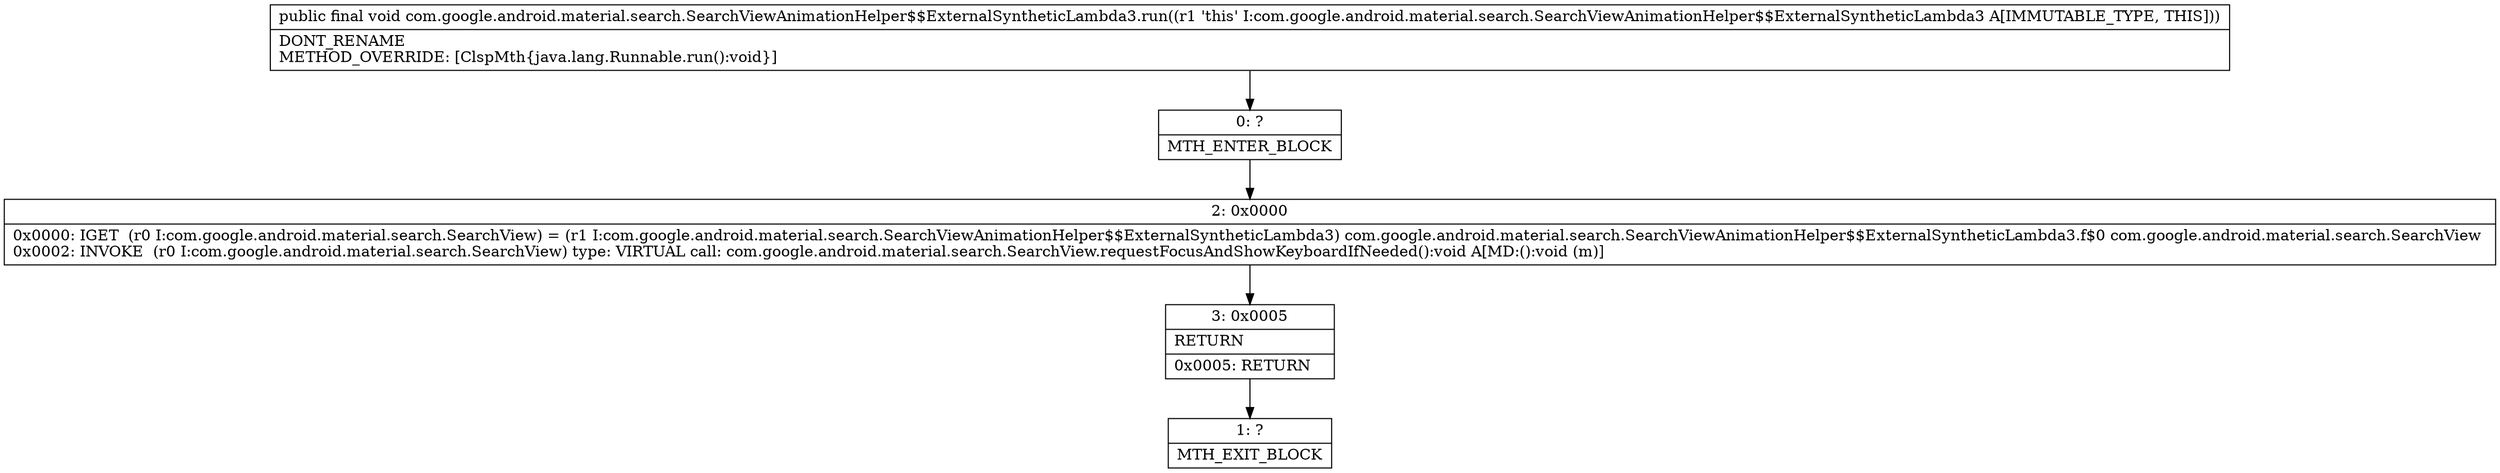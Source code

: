 digraph "CFG forcom.google.android.material.search.SearchViewAnimationHelper$$ExternalSyntheticLambda3.run()V" {
Node_0 [shape=record,label="{0\:\ ?|MTH_ENTER_BLOCK\l}"];
Node_2 [shape=record,label="{2\:\ 0x0000|0x0000: IGET  (r0 I:com.google.android.material.search.SearchView) = (r1 I:com.google.android.material.search.SearchViewAnimationHelper$$ExternalSyntheticLambda3) com.google.android.material.search.SearchViewAnimationHelper$$ExternalSyntheticLambda3.f$0 com.google.android.material.search.SearchView \l0x0002: INVOKE  (r0 I:com.google.android.material.search.SearchView) type: VIRTUAL call: com.google.android.material.search.SearchView.requestFocusAndShowKeyboardIfNeeded():void A[MD:():void (m)]\l}"];
Node_3 [shape=record,label="{3\:\ 0x0005|RETURN\l|0x0005: RETURN   \l}"];
Node_1 [shape=record,label="{1\:\ ?|MTH_EXIT_BLOCK\l}"];
MethodNode[shape=record,label="{public final void com.google.android.material.search.SearchViewAnimationHelper$$ExternalSyntheticLambda3.run((r1 'this' I:com.google.android.material.search.SearchViewAnimationHelper$$ExternalSyntheticLambda3 A[IMMUTABLE_TYPE, THIS]))  | DONT_RENAME\lMETHOD_OVERRIDE: [ClspMth\{java.lang.Runnable.run():void\}]\l}"];
MethodNode -> Node_0;Node_0 -> Node_2;
Node_2 -> Node_3;
Node_3 -> Node_1;
}

